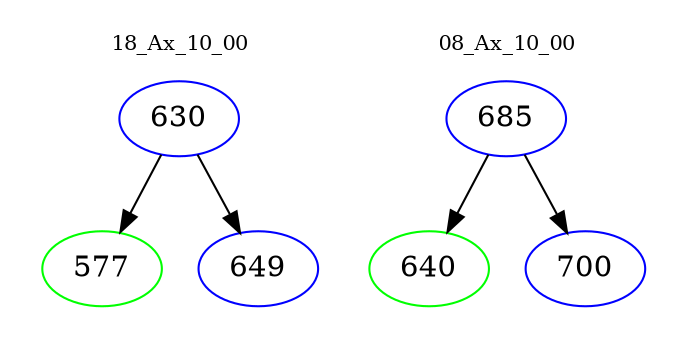 digraph{
subgraph cluster_0 {
color = white
label = "18_Ax_10_00";
fontsize=10;
T0_630 [label="630", color="blue"]
T0_630 -> T0_577 [color="black"]
T0_577 [label="577", color="green"]
T0_630 -> T0_649 [color="black"]
T0_649 [label="649", color="blue"]
}
subgraph cluster_1 {
color = white
label = "08_Ax_10_00";
fontsize=10;
T1_685 [label="685", color="blue"]
T1_685 -> T1_640 [color="black"]
T1_640 [label="640", color="green"]
T1_685 -> T1_700 [color="black"]
T1_700 [label="700", color="blue"]
}
}
